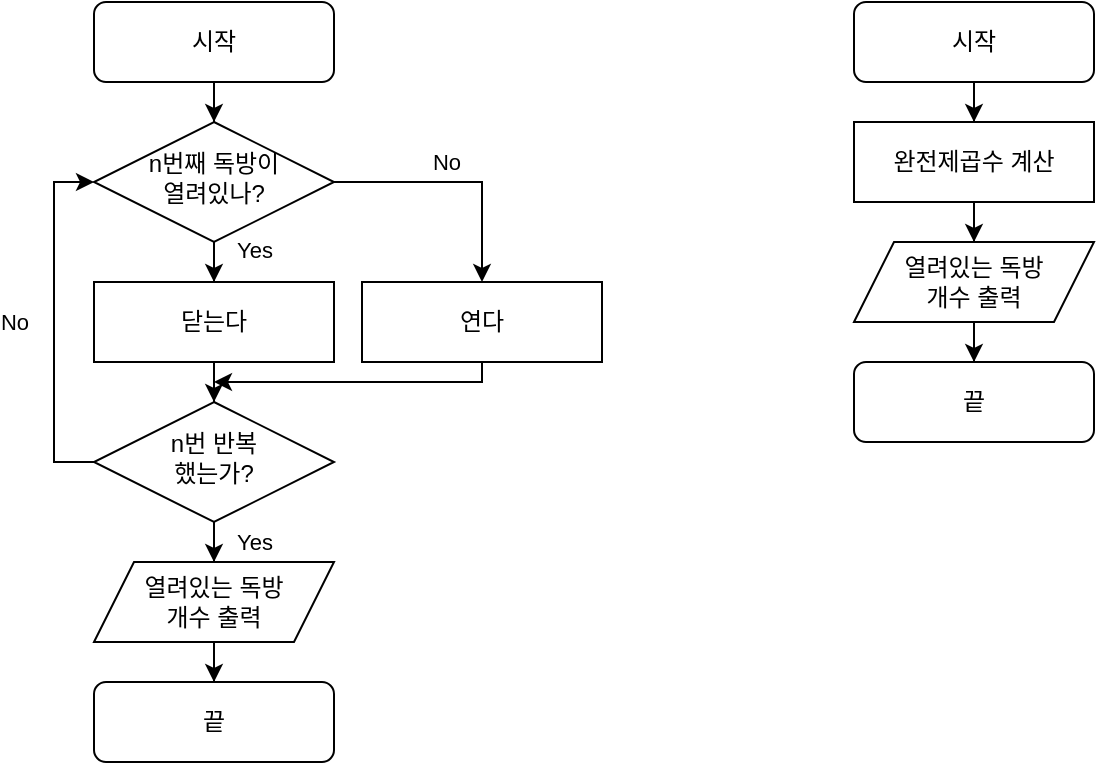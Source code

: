 <mxfile version="26.1.1">
  <diagram id="C5RBs43oDa-KdzZeNtuy" name="Page-1">
    <mxGraphModel dx="632" dy="757" grid="1" gridSize="10" guides="1" tooltips="1" connect="1" arrows="1" fold="1" page="1" pageScale="1" pageWidth="827" pageHeight="1169" math="0" shadow="0">
      <root>
        <mxCell id="WIyWlLk6GJQsqaUBKTNV-0" />
        <mxCell id="WIyWlLk6GJQsqaUBKTNV-1" parent="WIyWlLk6GJQsqaUBKTNV-0" />
        <mxCell id="WQBhitpU8izyZCobxTX9-1" value="" style="edgeStyle=orthogonalEdgeStyle;rounded=0;orthogonalLoop=1;jettySize=auto;html=1;" edge="1" parent="WIyWlLk6GJQsqaUBKTNV-1" source="WIyWlLk6GJQsqaUBKTNV-3" target="WIyWlLk6GJQsqaUBKTNV-6">
          <mxGeometry relative="1" as="geometry" />
        </mxCell>
        <mxCell id="WIyWlLk6GJQsqaUBKTNV-3" value="시작" style="rounded=1;whiteSpace=wrap;html=1;fontSize=12;glass=0;strokeWidth=1;shadow=0;" parent="WIyWlLk6GJQsqaUBKTNV-1" vertex="1">
          <mxGeometry x="60" y="70" width="120" height="40" as="geometry" />
        </mxCell>
        <mxCell id="WQBhitpU8izyZCobxTX9-5" value="Yes" style="edgeStyle=orthogonalEdgeStyle;rounded=0;orthogonalLoop=1;jettySize=auto;html=1;" edge="1" parent="WIyWlLk6GJQsqaUBKTNV-1" source="WIyWlLk6GJQsqaUBKTNV-6" target="WQBhitpU8izyZCobxTX9-4">
          <mxGeometry x="0.2" y="-20" relative="1" as="geometry">
            <mxPoint as="offset" />
          </mxGeometry>
        </mxCell>
        <mxCell id="WQBhitpU8izyZCobxTX9-7" value="No" style="edgeStyle=orthogonalEdgeStyle;rounded=0;orthogonalLoop=1;jettySize=auto;html=1;" edge="1" parent="WIyWlLk6GJQsqaUBKTNV-1" source="WIyWlLk6GJQsqaUBKTNV-6" target="WQBhitpU8izyZCobxTX9-6">
          <mxGeometry x="-0.104" y="10" relative="1" as="geometry">
            <mxPoint as="offset" />
          </mxGeometry>
        </mxCell>
        <mxCell id="WIyWlLk6GJQsqaUBKTNV-6" value="n번째 독방이&lt;div&gt;열려있나?&lt;/div&gt;" style="rhombus;whiteSpace=wrap;html=1;shadow=0;fontFamily=Helvetica;fontSize=12;align=center;strokeWidth=1;spacing=6;spacingTop=-4;" parent="WIyWlLk6GJQsqaUBKTNV-1" vertex="1">
          <mxGeometry x="60" y="130" width="120" height="60" as="geometry" />
        </mxCell>
        <mxCell id="WIyWlLk6GJQsqaUBKTNV-11" value="끝" style="rounded=1;whiteSpace=wrap;html=1;fontSize=12;glass=0;strokeWidth=1;shadow=0;" parent="WIyWlLk6GJQsqaUBKTNV-1" vertex="1">
          <mxGeometry x="60" y="410" width="120" height="40" as="geometry" />
        </mxCell>
        <mxCell id="WQBhitpU8izyZCobxTX9-11" value="" style="edgeStyle=orthogonalEdgeStyle;rounded=0;orthogonalLoop=1;jettySize=auto;html=1;" edge="1" parent="WIyWlLk6GJQsqaUBKTNV-1" source="WQBhitpU8izyZCobxTX9-4" target="WQBhitpU8izyZCobxTX9-10">
          <mxGeometry relative="1" as="geometry" />
        </mxCell>
        <mxCell id="WQBhitpU8izyZCobxTX9-4" value="닫는다" style="rounded=0;whiteSpace=wrap;html=1;" vertex="1" parent="WIyWlLk6GJQsqaUBKTNV-1">
          <mxGeometry x="60" y="210" width="120" height="40" as="geometry" />
        </mxCell>
        <mxCell id="WQBhitpU8izyZCobxTX9-13" style="edgeStyle=orthogonalEdgeStyle;rounded=0;orthogonalLoop=1;jettySize=auto;html=1;" edge="1" parent="WIyWlLk6GJQsqaUBKTNV-1" source="WQBhitpU8izyZCobxTX9-6">
          <mxGeometry relative="1" as="geometry">
            <mxPoint x="120" y="260" as="targetPoint" />
            <Array as="points">
              <mxPoint x="254" y="260" />
            </Array>
          </mxGeometry>
        </mxCell>
        <mxCell id="WQBhitpU8izyZCobxTX9-6" value="연다" style="rounded=0;whiteSpace=wrap;html=1;" vertex="1" parent="WIyWlLk6GJQsqaUBKTNV-1">
          <mxGeometry x="194" y="210" width="120" height="40" as="geometry" />
        </mxCell>
        <mxCell id="WQBhitpU8izyZCobxTX9-12" value="No" style="edgeStyle=orthogonalEdgeStyle;rounded=0;orthogonalLoop=1;jettySize=auto;html=1;entryX=0;entryY=0.5;entryDx=0;entryDy=0;exitX=0;exitY=0.5;exitDx=0;exitDy=0;" edge="1" parent="WIyWlLk6GJQsqaUBKTNV-1" source="WQBhitpU8izyZCobxTX9-10" target="WIyWlLk6GJQsqaUBKTNV-6">
          <mxGeometry y="20" relative="1" as="geometry">
            <Array as="points">
              <mxPoint x="40" y="300" />
              <mxPoint x="40" y="160" />
            </Array>
            <mxPoint as="offset" />
          </mxGeometry>
        </mxCell>
        <mxCell id="WQBhitpU8izyZCobxTX9-16" value="Yes" style="edgeStyle=orthogonalEdgeStyle;rounded=0;orthogonalLoop=1;jettySize=auto;html=1;" edge="1" parent="WIyWlLk6GJQsqaUBKTNV-1" source="WQBhitpU8izyZCobxTX9-10" target="WQBhitpU8izyZCobxTX9-14">
          <mxGeometry x="0.667" y="20" relative="1" as="geometry">
            <mxPoint as="offset" />
          </mxGeometry>
        </mxCell>
        <mxCell id="WQBhitpU8izyZCobxTX9-10" value="n번 반복&lt;div&gt;했는가?&lt;/div&gt;" style="rhombus;whiteSpace=wrap;html=1;shadow=0;fontFamily=Helvetica;fontSize=12;align=center;strokeWidth=1;spacing=6;spacingTop=-4;" vertex="1" parent="WIyWlLk6GJQsqaUBKTNV-1">
          <mxGeometry x="60" y="270" width="120" height="60" as="geometry" />
        </mxCell>
        <mxCell id="WQBhitpU8izyZCobxTX9-17" value="" style="edgeStyle=orthogonalEdgeStyle;rounded=0;orthogonalLoop=1;jettySize=auto;html=1;" edge="1" parent="WIyWlLk6GJQsqaUBKTNV-1" source="WQBhitpU8izyZCobxTX9-14" target="WIyWlLk6GJQsqaUBKTNV-11">
          <mxGeometry relative="1" as="geometry" />
        </mxCell>
        <mxCell id="WQBhitpU8izyZCobxTX9-14" value="열려있는 독방&lt;div&gt;개수 출력&lt;/div&gt;" style="shape=parallelogram;perimeter=parallelogramPerimeter;whiteSpace=wrap;html=1;fixedSize=1;" vertex="1" parent="WIyWlLk6GJQsqaUBKTNV-1">
          <mxGeometry x="60" y="350" width="120" height="40" as="geometry" />
        </mxCell>
        <mxCell id="WQBhitpU8izyZCobxTX9-22" value="" style="edgeStyle=orthogonalEdgeStyle;rounded=0;orthogonalLoop=1;jettySize=auto;html=1;" edge="1" parent="WIyWlLk6GJQsqaUBKTNV-1" source="WQBhitpU8izyZCobxTX9-18" target="WQBhitpU8izyZCobxTX9-21">
          <mxGeometry relative="1" as="geometry" />
        </mxCell>
        <mxCell id="WQBhitpU8izyZCobxTX9-18" value="시작" style="rounded=1;whiteSpace=wrap;html=1;fontSize=12;glass=0;strokeWidth=1;shadow=0;" vertex="1" parent="WIyWlLk6GJQsqaUBKTNV-1">
          <mxGeometry x="440" y="70" width="120" height="40" as="geometry" />
        </mxCell>
        <mxCell id="WQBhitpU8izyZCobxTX9-19" value="끝" style="rounded=1;whiteSpace=wrap;html=1;fontSize=12;glass=0;strokeWidth=1;shadow=0;" vertex="1" parent="WIyWlLk6GJQsqaUBKTNV-1">
          <mxGeometry x="440" y="250" width="120" height="40" as="geometry" />
        </mxCell>
        <mxCell id="WQBhitpU8izyZCobxTX9-24" value="" style="edgeStyle=orthogonalEdgeStyle;rounded=0;orthogonalLoop=1;jettySize=auto;html=1;" edge="1" parent="WIyWlLk6GJQsqaUBKTNV-1" source="WQBhitpU8izyZCobxTX9-21" target="WQBhitpU8izyZCobxTX9-23">
          <mxGeometry relative="1" as="geometry" />
        </mxCell>
        <mxCell id="WQBhitpU8izyZCobxTX9-21" value="완전제곱수 계산" style="rounded=0;whiteSpace=wrap;html=1;" vertex="1" parent="WIyWlLk6GJQsqaUBKTNV-1">
          <mxGeometry x="440" y="130" width="120" height="40" as="geometry" />
        </mxCell>
        <mxCell id="WQBhitpU8izyZCobxTX9-25" value="" style="edgeStyle=orthogonalEdgeStyle;rounded=0;orthogonalLoop=1;jettySize=auto;html=1;" edge="1" parent="WIyWlLk6GJQsqaUBKTNV-1" source="WQBhitpU8izyZCobxTX9-23" target="WQBhitpU8izyZCobxTX9-19">
          <mxGeometry relative="1" as="geometry" />
        </mxCell>
        <mxCell id="WQBhitpU8izyZCobxTX9-23" value="열려있는 독방&lt;div&gt;개수 출력&lt;/div&gt;" style="shape=parallelogram;perimeter=parallelogramPerimeter;whiteSpace=wrap;html=1;fixedSize=1;" vertex="1" parent="WIyWlLk6GJQsqaUBKTNV-1">
          <mxGeometry x="440" y="190" width="120" height="40" as="geometry" />
        </mxCell>
      </root>
    </mxGraphModel>
  </diagram>
</mxfile>
